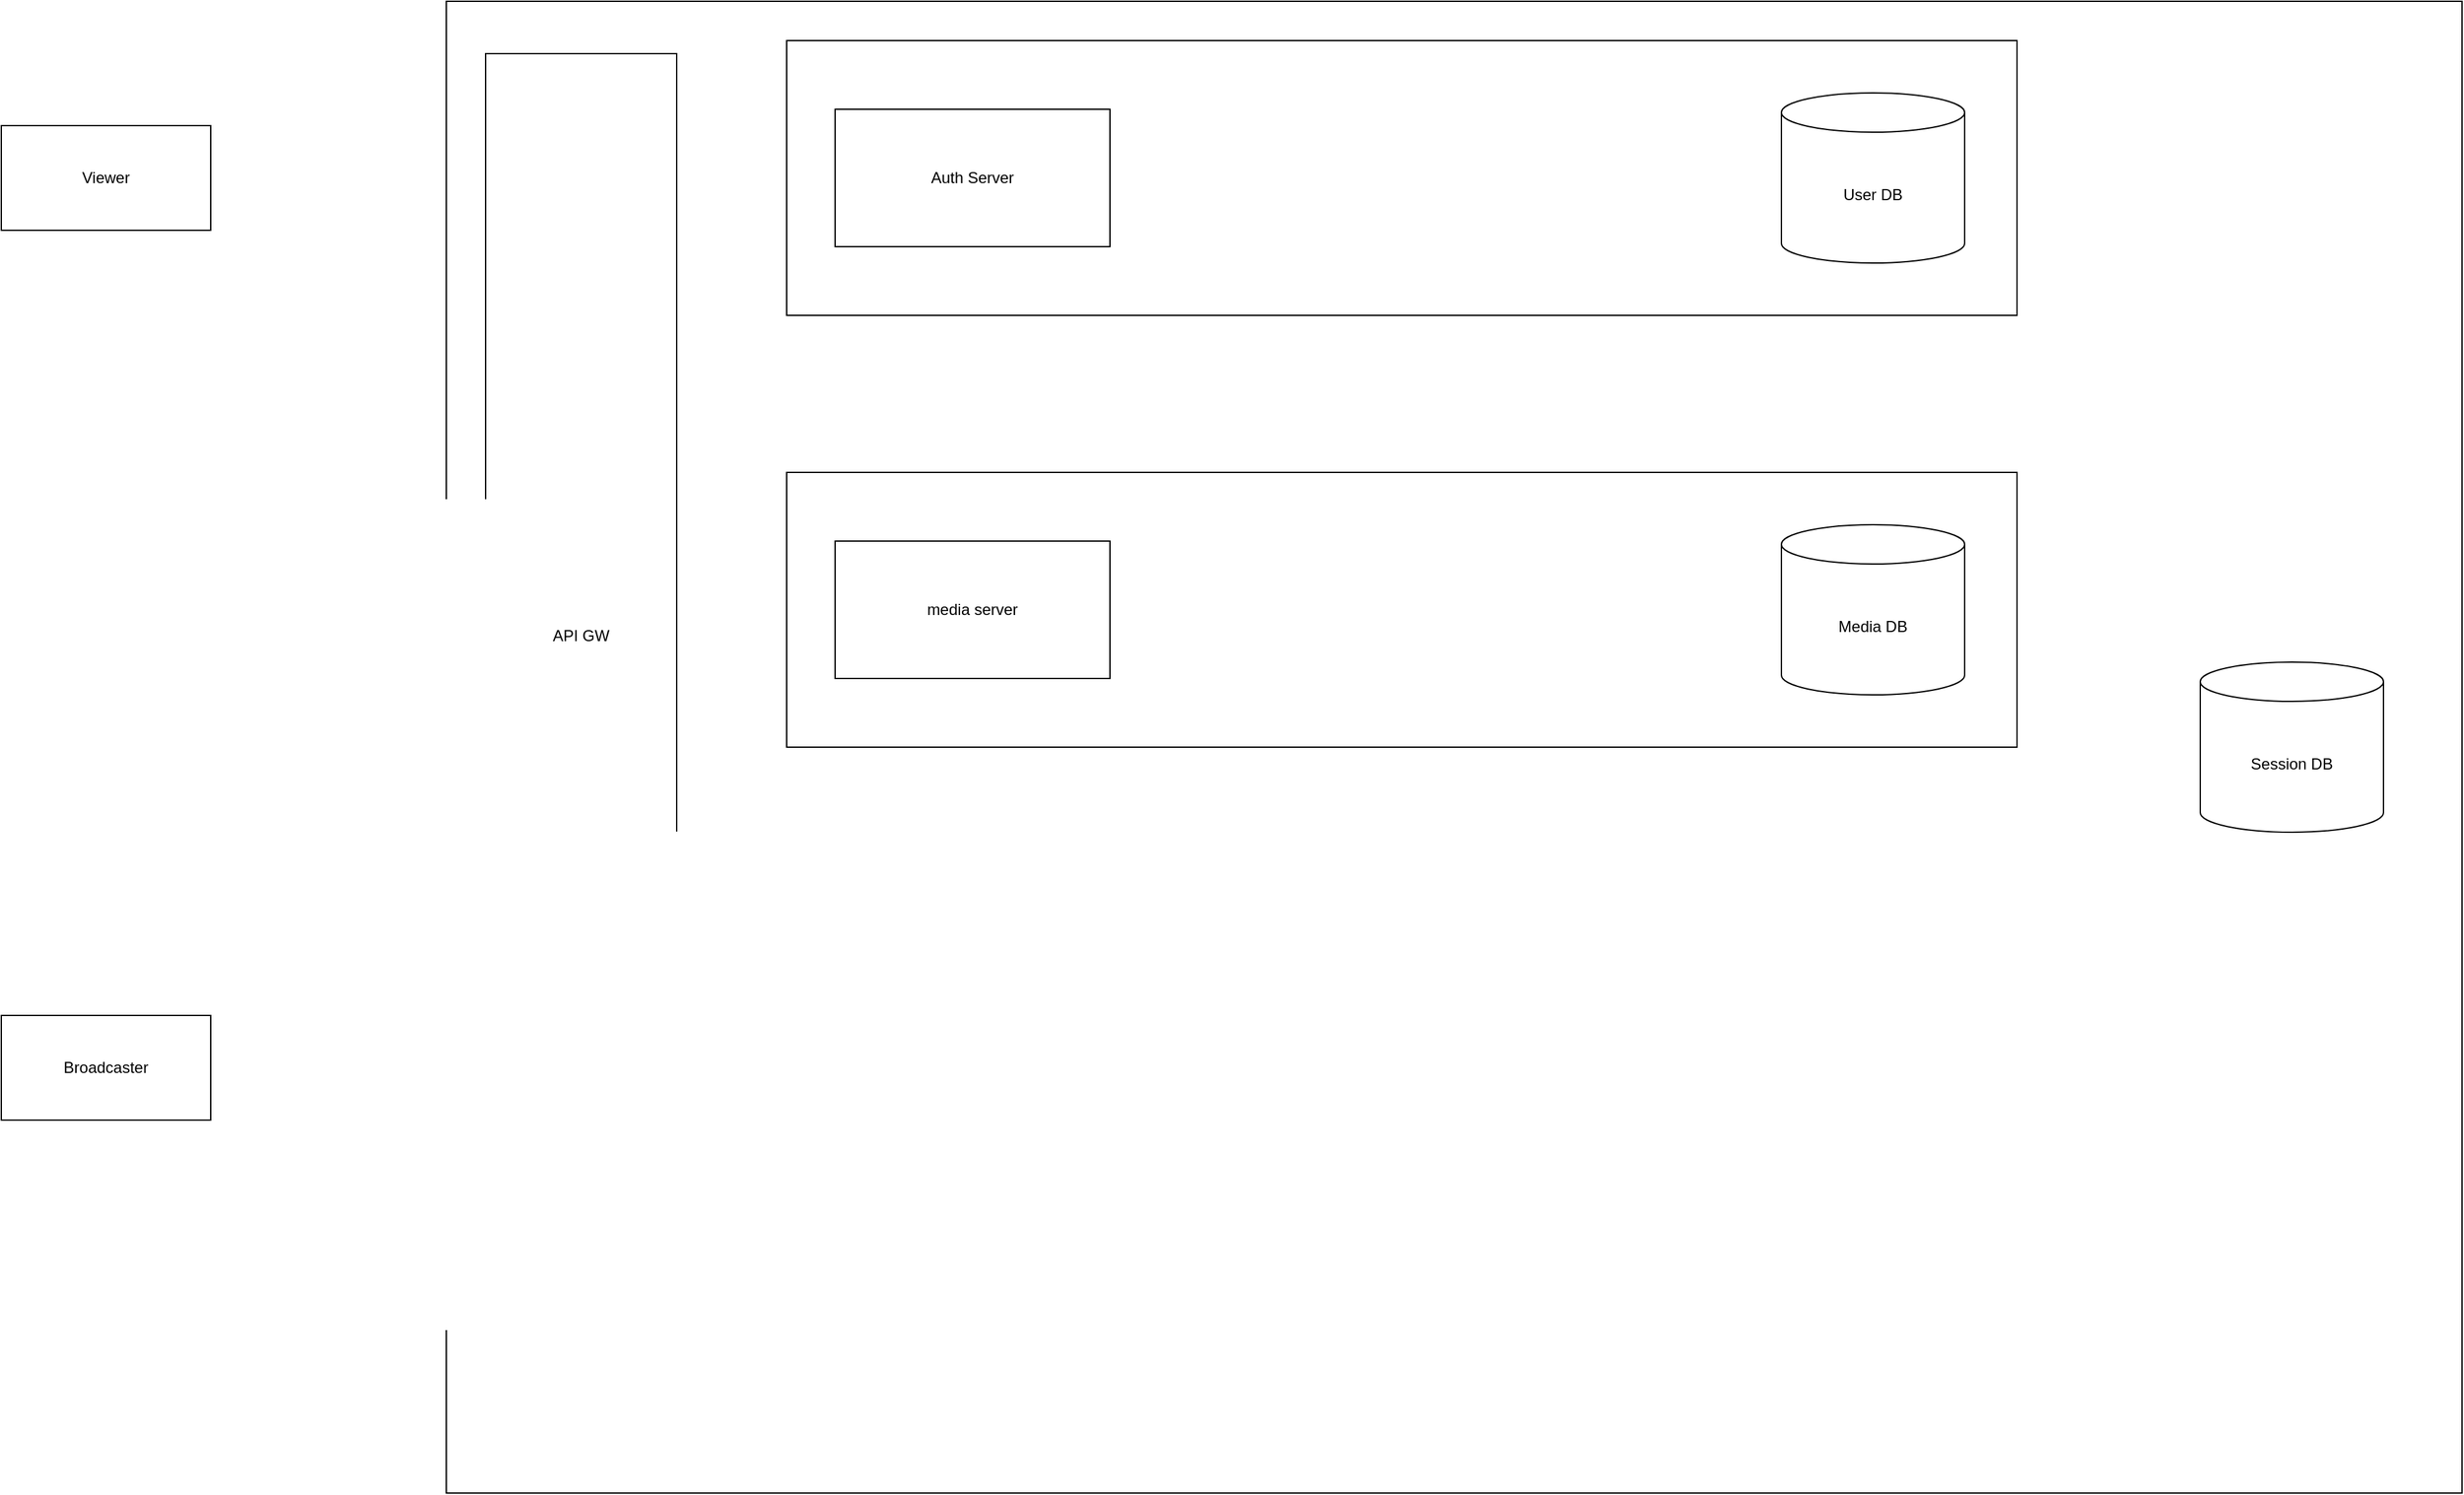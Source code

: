 <mxfile>
    <diagram id="Zt90DALHWpi99J9hbp-p" name="arch">
        <mxGraphModel dx="1890" dy="1437" grid="1" gridSize="10" guides="1" tooltips="1" connect="1" arrows="1" fold="1" page="1" pageScale="1" pageWidth="827" pageHeight="1169" math="0" shadow="0">
            <root>
                <mxCell id="4Gn72HVbANgUFPShchLW-0"/>
                <mxCell id="4Gn72HVbANgUFPShchLW-1" parent="4Gn72HVbANgUFPShchLW-0"/>
                <mxCell id="E98peOS8R5E9caiYQaB1-0" value="Viewer" style="rounded=0;whiteSpace=wrap;html=1;" parent="4Gn72HVbANgUFPShchLW-1" vertex="1">
                    <mxGeometry x="190" y="135" width="160" height="80" as="geometry"/>
                </mxCell>
                <mxCell id="E98peOS8R5E9caiYQaB1-1" value="" style="rounded=0;whiteSpace=wrap;html=1;" parent="4Gn72HVbANgUFPShchLW-1" vertex="1">
                    <mxGeometry x="530" y="40" width="1540" height="1140" as="geometry"/>
                </mxCell>
                <mxCell id="E98peOS8R5E9caiYQaB1-6" value="API GW" style="rounded=0;whiteSpace=wrap;html=1;" parent="4Gn72HVbANgUFPShchLW-1" vertex="1">
                    <mxGeometry x="560" y="80" width="146" height="890" as="geometry"/>
                </mxCell>
                <mxCell id="E98peOS8R5E9caiYQaB1-7" value="" style="rounded=0;whiteSpace=wrap;html=1;" parent="4Gn72HVbANgUFPShchLW-1" vertex="1">
                    <mxGeometry x="790" y="70" width="940" height="210" as="geometry"/>
                </mxCell>
                <mxCell id="E98peOS8R5E9caiYQaB1-9" value="User DB" style="shape=cylinder3;whiteSpace=wrap;html=1;boundedLbl=1;backgroundOutline=1;size=15;" parent="4Gn72HVbANgUFPShchLW-1" vertex="1">
                    <mxGeometry x="1550" y="110" width="140" height="130" as="geometry"/>
                </mxCell>
                <mxCell id="E98peOS8R5E9caiYQaB1-10" value="Auth Server" style="rounded=0;whiteSpace=wrap;html=1;" parent="4Gn72HVbANgUFPShchLW-1" vertex="1">
                    <mxGeometry x="827" y="122.5" width="210" height="105" as="geometry"/>
                </mxCell>
                <mxCell id="E98peOS8R5E9caiYQaB1-13" value="Session DB" style="shape=cylinder3;whiteSpace=wrap;html=1;boundedLbl=1;backgroundOutline=1;size=15;" parent="4Gn72HVbANgUFPShchLW-1" vertex="1">
                    <mxGeometry x="1870" y="545" width="140" height="130" as="geometry"/>
                </mxCell>
                <mxCell id="E98peOS8R5E9caiYQaB1-16" value="" style="rounded=0;whiteSpace=wrap;html=1;" parent="4Gn72HVbANgUFPShchLW-1" vertex="1">
                    <mxGeometry x="790" y="400" width="940" height="210" as="geometry"/>
                </mxCell>
                <mxCell id="E98peOS8R5E9caiYQaB1-17" value="media server" style="rounded=0;whiteSpace=wrap;html=1;" parent="4Gn72HVbANgUFPShchLW-1" vertex="1">
                    <mxGeometry x="827" y="452.5" width="210" height="105" as="geometry"/>
                </mxCell>
                <mxCell id="E98peOS8R5E9caiYQaB1-18" value="Broadcaster" style="rounded=0;whiteSpace=wrap;html=1;" parent="4Gn72HVbANgUFPShchLW-1" vertex="1">
                    <mxGeometry x="190" y="815" width="160" height="80" as="geometry"/>
                </mxCell>
                <mxCell id="0" value="Media&amp;nbsp;DB" style="shape=cylinder3;whiteSpace=wrap;html=1;boundedLbl=1;backgroundOutline=1;size=15;" parent="4Gn72HVbANgUFPShchLW-1" vertex="1">
                    <mxGeometry x="1550" y="440" width="140" height="130" as="geometry"/>
                </mxCell>
            </root>
        </mxGraphModel>
    </diagram>
    <diagram id="07Gc1QsYJXJHNMZGSDI1" name="Login">
        <mxGraphModel dx="1134" dy="862" grid="1" gridSize="10" guides="1" tooltips="1" connect="1" arrows="1" fold="1" page="1" pageScale="1" pageWidth="827" pageHeight="1169" math="0" shadow="0">
            <root>
                <mxCell id="0"/>
                <mxCell id="1" parent="0"/>
                <mxCell id="2" value="client" style="rounded=0;whiteSpace=wrap;html=1;" parent="1" vertex="1">
                    <mxGeometry x="30" y="230" width="120" height="60" as="geometry"/>
                </mxCell>
                <mxCell id="7" value="" style="rounded=0;whiteSpace=wrap;html=1;" parent="1" vertex="1">
                    <mxGeometry x="210" y="80" width="470" height="390" as="geometry"/>
                </mxCell>
                <mxCell id="8" value="" style="rounded=0;whiteSpace=wrap;html=1;" parent="1" vertex="1">
                    <mxGeometry x="260" y="230" width="120" height="60" as="geometry"/>
                </mxCell>
                <mxCell id="9" value="User DB" style="rounded=0;whiteSpace=wrap;html=1;" parent="1" vertex="1">
                    <mxGeometry x="510" y="160" width="120" height="60" as="geometry"/>
                </mxCell>
                <mxCell id="10" value="Session DB" style="rounded=0;whiteSpace=wrap;html=1;" parent="1" vertex="1">
                    <mxGeometry x="510" y="320" width="120" height="60" as="geometry"/>
                </mxCell>
            </root>
        </mxGraphModel>
    </diagram>
    <diagram id="y4BY338z4fzVLVACMB7P" name="Page-3">
        <mxGraphModel dx="1434" dy="862" grid="1" gridSize="10" guides="1" tooltips="1" connect="1" arrows="1" fold="1" page="1" pageScale="1" pageWidth="827" pageHeight="1169" math="0" shadow="0">
            <root>
                <mxCell id="0"/>
                <mxCell id="1" parent="0"/>
                <mxCell id="v29pUzt2zPk5RfjAF8Uz-6" value="" style="rounded=0;whiteSpace=wrap;html=1;" vertex="1" parent="1">
                    <mxGeometry x="280" y="120" width="850" height="430" as="geometry"/>
                </mxCell>
                <mxCell id="v29pUzt2zPk5RfjAF8Uz-33" value="" style="rounded=0;whiteSpace=wrap;html=1;" vertex="1" parent="1">
                    <mxGeometry x="870" y="140" width="240" height="230" as="geometry"/>
                </mxCell>
                <mxCell id="v29pUzt2zPk5RfjAF8Uz-22" value="" style="endArrow=none;html=1;exitX=1;exitY=0.5;exitDx=0;exitDy=0;" edge="1" parent="1" source="v29pUzt2zPk5RfjAF8Uz-19" target="v29pUzt2zPk5RfjAF8Uz-23">
                    <mxGeometry width="50" height="50" relative="1" as="geometry">
                        <mxPoint x="760" y="449" as="sourcePoint"/>
                        <mxPoint x="860" y="449" as="targetPoint"/>
                    </mxGeometry>
                </mxCell>
                <mxCell id="v29pUzt2zPk5RfjAF8Uz-1" value="streamer" style="rounded=1;whiteSpace=wrap;html=1;" vertex="1" parent="1">
                    <mxGeometry x="90" y="200" width="120" height="60" as="geometry"/>
                </mxCell>
                <mxCell id="v29pUzt2zPk5RfjAF8Uz-2" value="viewer" style="rounded=1;whiteSpace=wrap;html=1;" vertex="1" parent="1">
                    <mxGeometry x="80" y="420" width="120" height="60" as="geometry"/>
                </mxCell>
                <mxCell id="v29pUzt2zPk5RfjAF8Uz-3" value="loadbalancer" style="rounded=1;whiteSpace=wrap;html=1;" vertex="1" parent="1">
                    <mxGeometry x="340" y="290" width="120" height="60" as="geometry"/>
                </mxCell>
                <mxCell id="v29pUzt2zPk5RfjAF8Uz-4" value="api server" style="rounded=1;whiteSpace=wrap;html=1;" vertex="1" parent="1">
                    <mxGeometry x="560" y="290" width="120" height="60" as="geometry"/>
                </mxCell>
                <mxCell id="v29pUzt2zPk5RfjAF8Uz-5" value="video transcoding server" style="rounded=1;whiteSpace=wrap;html=1;" vertex="1" parent="1">
                    <mxGeometry x="340" y="430" width="120" height="60" as="geometry"/>
                </mxCell>
                <mxCell id="v29pUzt2zPk5RfjAF8Uz-12" value="" style="endArrow=none;dashed=1;html=1;dashPattern=1 3;strokeWidth=2;exitX=1;exitY=0.5;exitDx=0;exitDy=0;entryX=-0.017;entryY=0.4;entryDx=0;entryDy=0;entryPerimeter=0;" edge="1" parent="1" source="v29pUzt2zPk5RfjAF8Uz-1" target="v29pUzt2zPk5RfjAF8Uz-3">
                    <mxGeometry width="50" height="50" relative="1" as="geometry">
                        <mxPoint x="540" y="470" as="sourcePoint"/>
                        <mxPoint x="590" y="420" as="targetPoint"/>
                    </mxGeometry>
                </mxCell>
                <mxCell id="v29pUzt2zPk5RfjAF8Uz-13" value="" style="endArrow=none;html=1;exitX=1;exitY=0.5;exitDx=0;exitDy=0;entryX=0;entryY=0.75;entryDx=0;entryDy=0;" edge="1" parent="1" source="v29pUzt2zPk5RfjAF8Uz-2" target="v29pUzt2zPk5RfjAF8Uz-3">
                    <mxGeometry width="50" height="50" relative="1" as="geometry">
                        <mxPoint x="540" y="470" as="sourcePoint"/>
                        <mxPoint x="590" y="420" as="targetPoint"/>
                    </mxGeometry>
                </mxCell>
                <mxCell id="v29pUzt2zPk5RfjAF8Uz-14" value="" style="endArrow=none;html=1;exitX=1;exitY=0.75;exitDx=0;exitDy=0;entryX=0;entryY=0.75;entryDx=0;entryDy=0;" edge="1" parent="1" source="v29pUzt2zPk5RfjAF8Uz-3" target="v29pUzt2zPk5RfjAF8Uz-4">
                    <mxGeometry width="50" height="50" relative="1" as="geometry">
                        <mxPoint x="220" y="430" as="sourcePoint"/>
                        <mxPoint x="350" y="345" as="targetPoint"/>
                    </mxGeometry>
                </mxCell>
                <mxCell id="v29pUzt2zPk5RfjAF8Uz-16" value="" style="endArrow=none;dashed=1;html=1;dashPattern=1 3;strokeWidth=2;exitX=1;exitY=0.25;exitDx=0;exitDy=0;entryX=0;entryY=0.25;entryDx=0;entryDy=0;" edge="1" parent="1" source="v29pUzt2zPk5RfjAF8Uz-3" target="v29pUzt2zPk5RfjAF8Uz-4">
                    <mxGeometry width="50" height="50" relative="1" as="geometry">
                        <mxPoint x="220" y="240" as="sourcePoint"/>
                        <mxPoint x="347.96" y="324" as="targetPoint"/>
                    </mxGeometry>
                </mxCell>
                <mxCell id="v29pUzt2zPk5RfjAF8Uz-17" value="" style="endArrow=none;html=1;exitX=1;exitY=0.65;exitDx=0;exitDy=0;entryX=0;entryY=0.5;entryDx=0;entryDy=0;exitPerimeter=0;" edge="1" parent="1" source="v29pUzt2zPk5RfjAF8Uz-2" target="v29pUzt2zPk5RfjAF8Uz-5">
                    <mxGeometry width="50" height="50" relative="1" as="geometry">
                        <mxPoint x="220" y="430" as="sourcePoint"/>
                        <mxPoint x="350" y="345" as="targetPoint"/>
                    </mxGeometry>
                </mxCell>
                <mxCell id="v29pUzt2zPk5RfjAF8Uz-18" value="video transcoding worker server" style="rounded=1;whiteSpace=wrap;html=1;" vertex="1" parent="1">
                    <mxGeometry x="550" y="410" width="120" height="60" as="geometry"/>
                </mxCell>
                <mxCell id="v29pUzt2zPk5RfjAF8Uz-19" value="video transcoding worker server" style="rounded=1;whiteSpace=wrap;html=1;" vertex="1" parent="1">
                    <mxGeometry x="560" y="430" width="120" height="60" as="geometry"/>
                </mxCell>
                <mxCell id="v29pUzt2zPk5RfjAF8Uz-20" value="video transcoding worker server" style="rounded=1;whiteSpace=wrap;html=1;" vertex="1" parent="1">
                    <mxGeometry x="570" y="450" width="120" height="60" as="geometry"/>
                </mxCell>
                <mxCell id="v29pUzt2zPk5RfjAF8Uz-21" value="" style="endArrow=none;html=1;exitX=1;exitY=0.5;exitDx=0;exitDy=0;entryX=0;entryY=0.5;entryDx=0;entryDy=0;" edge="1" parent="1" source="v29pUzt2zPk5RfjAF8Uz-5" target="v29pUzt2zPk5RfjAF8Uz-19">
                    <mxGeometry width="50" height="50" relative="1" as="geometry">
                        <mxPoint x="220" y="439" as="sourcePoint"/>
                        <mxPoint x="350" y="470" as="targetPoint"/>
                    </mxGeometry>
                </mxCell>
                <mxCell id="v29pUzt2zPk5RfjAF8Uz-23" value="queue" style="rounded=1;whiteSpace=wrap;html=1;" vertex="1" parent="1">
                    <mxGeometry x="750" y="430" width="120" height="60" as="geometry"/>
                </mxCell>
                <mxCell id="v29pUzt2zPk5RfjAF8Uz-25" value="MetaData DB" style="shape=cylinder3;whiteSpace=wrap;html=1;boundedLbl=1;backgroundOutline=1;size=15;" vertex="1" parent="1">
                    <mxGeometry x="940" y="260" width="90" height="100" as="geometry"/>
                </mxCell>
                <mxCell id="v29pUzt2zPk5RfjAF8Uz-26" value="video transcoding&lt;br&gt;handler server" style="rounded=1;whiteSpace=wrap;html=1;" vertex="1" parent="1">
                    <mxGeometry x="925" y="430" width="120" height="60" as="geometry"/>
                </mxCell>
                <mxCell id="v29pUzt2zPk5RfjAF8Uz-27" value="" style="endArrow=none;html=1;exitX=1;exitY=0.5;exitDx=0;exitDy=0;entryX=0;entryY=0.5;entryDx=0;entryDy=0;" edge="1" parent="1" source="v29pUzt2zPk5RfjAF8Uz-23" target="v29pUzt2zPk5RfjAF8Uz-26">
                    <mxGeometry width="50" height="50" relative="1" as="geometry">
                        <mxPoint x="690" y="470" as="sourcePoint"/>
                        <mxPoint x="760" y="470" as="targetPoint"/>
                    </mxGeometry>
                </mxCell>
                <mxCell id="v29pUzt2zPk5RfjAF8Uz-29" value="" style="endArrow=none;html=1;exitX=0.992;exitY=0.637;exitDx=0;exitDy=0;exitPerimeter=0;entryX=0;entryY=0.819;entryDx=0;entryDy=0;entryPerimeter=0;" edge="1" parent="1" source="v29pUzt2zPk5RfjAF8Uz-4" target="v29pUzt2zPk5RfjAF8Uz-33">
                    <mxGeometry width="50" height="50" relative="1" as="geometry">
                        <mxPoint x="680" y="328" as="sourcePoint"/>
                        <mxPoint x="870" y="330" as="targetPoint"/>
                    </mxGeometry>
                </mxCell>
                <mxCell id="v29pUzt2zPk5RfjAF8Uz-30" value="" style="endArrow=none;html=1;entryX=0.5;entryY=1;entryDx=0;entryDy=0;entryPerimeter=0;exitX=0.5;exitY=0;exitDx=0;exitDy=0;" edge="1" parent="1" source="v29pUzt2zPk5RfjAF8Uz-26" target="v29pUzt2zPk5RfjAF8Uz-25">
                    <mxGeometry width="50" height="50" relative="1" as="geometry">
                        <mxPoint x="690" y="330" as="sourcePoint"/>
                        <mxPoint x="820" y="330" as="targetPoint"/>
                    </mxGeometry>
                </mxCell>
                <mxCell id="v29pUzt2zPk5RfjAF8Uz-31" value="" style="endArrow=none;dashed=1;html=1;dashPattern=1 3;strokeWidth=2;exitX=1;exitY=0.25;exitDx=0;exitDy=0;" edge="1" parent="1" source="v29pUzt2zPk5RfjAF8Uz-4">
                    <mxGeometry width="50" height="50" relative="1" as="geometry">
                        <mxPoint x="470" y="315" as="sourcePoint"/>
                        <mxPoint x="870" y="305" as="targetPoint"/>
                    </mxGeometry>
                </mxCell>
                <mxCell id="v29pUzt2zPk5RfjAF8Uz-32" value="User DB" style="shape=cylinder3;whiteSpace=wrap;html=1;boundedLbl=1;backgroundOutline=1;size=15;" vertex="1" parent="1">
                    <mxGeometry x="940" y="150" width="90" height="100" as="geometry"/>
                </mxCell>
            </root>
        </mxGraphModel>
    </diagram>
</mxfile>